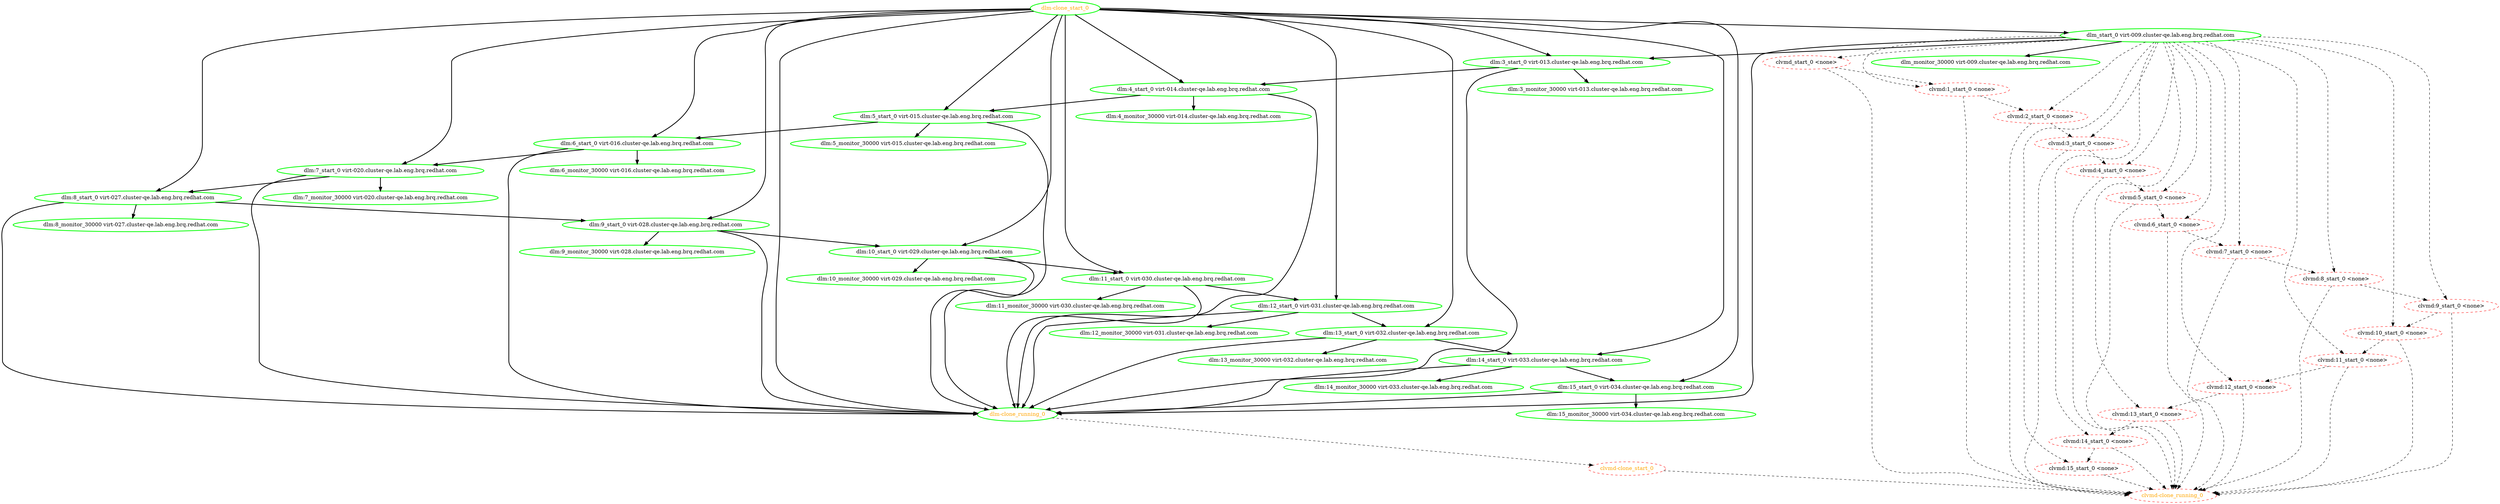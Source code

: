  digraph "g" {
"clvmd-clone_running_0" [ style=dashed color="red" fontcolor="orange"]
"clvmd-clone_start_0" -> "clvmd-clone_running_0" [ style = dashed]
"clvmd-clone_start_0" [ style=dashed color="red" fontcolor="orange"]
"clvmd:10_start_0 <none>" -> "clvmd-clone_running_0" [ style = dashed]
"clvmd:10_start_0 <none>" -> "clvmd:11_start_0 <none>" [ style = dashed]
"clvmd:10_start_0 <none>" [ style=dashed color="red" fontcolor="black"]
"clvmd:11_start_0 <none>" -> "clvmd-clone_running_0" [ style = dashed]
"clvmd:11_start_0 <none>" -> "clvmd:12_start_0 <none>" [ style = dashed]
"clvmd:11_start_0 <none>" [ style=dashed color="red" fontcolor="black"]
"clvmd:12_start_0 <none>" -> "clvmd-clone_running_0" [ style = dashed]
"clvmd:12_start_0 <none>" -> "clvmd:13_start_0 <none>" [ style = dashed]
"clvmd:12_start_0 <none>" [ style=dashed color="red" fontcolor="black"]
"clvmd:13_start_0 <none>" -> "clvmd-clone_running_0" [ style = dashed]
"clvmd:13_start_0 <none>" -> "clvmd:14_start_0 <none>" [ style = dashed]
"clvmd:13_start_0 <none>" [ style=dashed color="red" fontcolor="black"]
"clvmd:14_start_0 <none>" -> "clvmd-clone_running_0" [ style = dashed]
"clvmd:14_start_0 <none>" -> "clvmd:15_start_0 <none>" [ style = dashed]
"clvmd:14_start_0 <none>" [ style=dashed color="red" fontcolor="black"]
"clvmd:15_start_0 <none>" -> "clvmd-clone_running_0" [ style = dashed]
"clvmd:15_start_0 <none>" [ style=dashed color="red" fontcolor="black"]
"clvmd:1_start_0 <none>" -> "clvmd-clone_running_0" [ style = dashed]
"clvmd:1_start_0 <none>" -> "clvmd:2_start_0 <none>" [ style = dashed]
"clvmd:1_start_0 <none>" [ style=dashed color="red" fontcolor="black"]
"clvmd:2_start_0 <none>" -> "clvmd-clone_running_0" [ style = dashed]
"clvmd:2_start_0 <none>" -> "clvmd:3_start_0 <none>" [ style = dashed]
"clvmd:2_start_0 <none>" [ style=dashed color="red" fontcolor="black"]
"clvmd:3_start_0 <none>" -> "clvmd-clone_running_0" [ style = dashed]
"clvmd:3_start_0 <none>" -> "clvmd:4_start_0 <none>" [ style = dashed]
"clvmd:3_start_0 <none>" [ style=dashed color="red" fontcolor="black"]
"clvmd:4_start_0 <none>" -> "clvmd-clone_running_0" [ style = dashed]
"clvmd:4_start_0 <none>" -> "clvmd:5_start_0 <none>" [ style = dashed]
"clvmd:4_start_0 <none>" [ style=dashed color="red" fontcolor="black"]
"clvmd:5_start_0 <none>" -> "clvmd-clone_running_0" [ style = dashed]
"clvmd:5_start_0 <none>" -> "clvmd:6_start_0 <none>" [ style = dashed]
"clvmd:5_start_0 <none>" [ style=dashed color="red" fontcolor="black"]
"clvmd:6_start_0 <none>" -> "clvmd-clone_running_0" [ style = dashed]
"clvmd:6_start_0 <none>" -> "clvmd:7_start_0 <none>" [ style = dashed]
"clvmd:6_start_0 <none>" [ style=dashed color="red" fontcolor="black"]
"clvmd:7_start_0 <none>" -> "clvmd-clone_running_0" [ style = dashed]
"clvmd:7_start_0 <none>" -> "clvmd:8_start_0 <none>" [ style = dashed]
"clvmd:7_start_0 <none>" [ style=dashed color="red" fontcolor="black"]
"clvmd:8_start_0 <none>" -> "clvmd-clone_running_0" [ style = dashed]
"clvmd:8_start_0 <none>" -> "clvmd:9_start_0 <none>" [ style = dashed]
"clvmd:8_start_0 <none>" [ style=dashed color="red" fontcolor="black"]
"clvmd:9_start_0 <none>" -> "clvmd-clone_running_0" [ style = dashed]
"clvmd:9_start_0 <none>" -> "clvmd:10_start_0 <none>" [ style = dashed]
"clvmd:9_start_0 <none>" [ style=dashed color="red" fontcolor="black"]
"clvmd_start_0 <none>" -> "clvmd-clone_running_0" [ style = dashed]
"clvmd_start_0 <none>" -> "clvmd:1_start_0 <none>" [ style = dashed]
"clvmd_start_0 <none>" [ style=dashed color="red" fontcolor="black"]
"dlm-clone_running_0" -> "clvmd-clone_start_0" [ style = dashed]
"dlm-clone_running_0" [ style=bold color="green" fontcolor="orange"]
"dlm-clone_start_0" -> "dlm-clone_running_0" [ style = bold]
"dlm-clone_start_0" -> "dlm:10_start_0 virt-029.cluster-qe.lab.eng.brq.redhat.com" [ style = bold]
"dlm-clone_start_0" -> "dlm:11_start_0 virt-030.cluster-qe.lab.eng.brq.redhat.com" [ style = bold]
"dlm-clone_start_0" -> "dlm:12_start_0 virt-031.cluster-qe.lab.eng.brq.redhat.com" [ style = bold]
"dlm-clone_start_0" -> "dlm:13_start_0 virt-032.cluster-qe.lab.eng.brq.redhat.com" [ style = bold]
"dlm-clone_start_0" -> "dlm:14_start_0 virt-033.cluster-qe.lab.eng.brq.redhat.com" [ style = bold]
"dlm-clone_start_0" -> "dlm:15_start_0 virt-034.cluster-qe.lab.eng.brq.redhat.com" [ style = bold]
"dlm-clone_start_0" -> "dlm:3_start_0 virt-013.cluster-qe.lab.eng.brq.redhat.com" [ style = bold]
"dlm-clone_start_0" -> "dlm:4_start_0 virt-014.cluster-qe.lab.eng.brq.redhat.com" [ style = bold]
"dlm-clone_start_0" -> "dlm:5_start_0 virt-015.cluster-qe.lab.eng.brq.redhat.com" [ style = bold]
"dlm-clone_start_0" -> "dlm:6_start_0 virt-016.cluster-qe.lab.eng.brq.redhat.com" [ style = bold]
"dlm-clone_start_0" -> "dlm:7_start_0 virt-020.cluster-qe.lab.eng.brq.redhat.com" [ style = bold]
"dlm-clone_start_0" -> "dlm:8_start_0 virt-027.cluster-qe.lab.eng.brq.redhat.com" [ style = bold]
"dlm-clone_start_0" -> "dlm:9_start_0 virt-028.cluster-qe.lab.eng.brq.redhat.com" [ style = bold]
"dlm-clone_start_0" -> "dlm_start_0 virt-009.cluster-qe.lab.eng.brq.redhat.com" [ style = bold]
"dlm-clone_start_0" [ style=bold color="green" fontcolor="orange"]
"dlm:10_monitor_30000 virt-029.cluster-qe.lab.eng.brq.redhat.com" [ style=bold color="green" fontcolor="black"]
"dlm:10_start_0 virt-029.cluster-qe.lab.eng.brq.redhat.com" -> "dlm-clone_running_0" [ style = bold]
"dlm:10_start_0 virt-029.cluster-qe.lab.eng.brq.redhat.com" -> "dlm:10_monitor_30000 virt-029.cluster-qe.lab.eng.brq.redhat.com" [ style = bold]
"dlm:10_start_0 virt-029.cluster-qe.lab.eng.brq.redhat.com" -> "dlm:11_start_0 virt-030.cluster-qe.lab.eng.brq.redhat.com" [ style = bold]
"dlm:10_start_0 virt-029.cluster-qe.lab.eng.brq.redhat.com" [ style=bold color="green" fontcolor="black"]
"dlm:11_monitor_30000 virt-030.cluster-qe.lab.eng.brq.redhat.com" [ style=bold color="green" fontcolor="black"]
"dlm:11_start_0 virt-030.cluster-qe.lab.eng.brq.redhat.com" -> "dlm-clone_running_0" [ style = bold]
"dlm:11_start_0 virt-030.cluster-qe.lab.eng.brq.redhat.com" -> "dlm:11_monitor_30000 virt-030.cluster-qe.lab.eng.brq.redhat.com" [ style = bold]
"dlm:11_start_0 virt-030.cluster-qe.lab.eng.brq.redhat.com" -> "dlm:12_start_0 virt-031.cluster-qe.lab.eng.brq.redhat.com" [ style = bold]
"dlm:11_start_0 virt-030.cluster-qe.lab.eng.brq.redhat.com" [ style=bold color="green" fontcolor="black"]
"dlm:12_monitor_30000 virt-031.cluster-qe.lab.eng.brq.redhat.com" [ style=bold color="green" fontcolor="black"]
"dlm:12_start_0 virt-031.cluster-qe.lab.eng.brq.redhat.com" -> "dlm-clone_running_0" [ style = bold]
"dlm:12_start_0 virt-031.cluster-qe.lab.eng.brq.redhat.com" -> "dlm:12_monitor_30000 virt-031.cluster-qe.lab.eng.brq.redhat.com" [ style = bold]
"dlm:12_start_0 virt-031.cluster-qe.lab.eng.brq.redhat.com" -> "dlm:13_start_0 virt-032.cluster-qe.lab.eng.brq.redhat.com" [ style = bold]
"dlm:12_start_0 virt-031.cluster-qe.lab.eng.brq.redhat.com" [ style=bold color="green" fontcolor="black"]
"dlm:13_monitor_30000 virt-032.cluster-qe.lab.eng.brq.redhat.com" [ style=bold color="green" fontcolor="black"]
"dlm:13_start_0 virt-032.cluster-qe.lab.eng.brq.redhat.com" -> "dlm-clone_running_0" [ style = bold]
"dlm:13_start_0 virt-032.cluster-qe.lab.eng.brq.redhat.com" -> "dlm:13_monitor_30000 virt-032.cluster-qe.lab.eng.brq.redhat.com" [ style = bold]
"dlm:13_start_0 virt-032.cluster-qe.lab.eng.brq.redhat.com" -> "dlm:14_start_0 virt-033.cluster-qe.lab.eng.brq.redhat.com" [ style = bold]
"dlm:13_start_0 virt-032.cluster-qe.lab.eng.brq.redhat.com" [ style=bold color="green" fontcolor="black"]
"dlm:14_monitor_30000 virt-033.cluster-qe.lab.eng.brq.redhat.com" [ style=bold color="green" fontcolor="black"]
"dlm:14_start_0 virt-033.cluster-qe.lab.eng.brq.redhat.com" -> "dlm-clone_running_0" [ style = bold]
"dlm:14_start_0 virt-033.cluster-qe.lab.eng.brq.redhat.com" -> "dlm:14_monitor_30000 virt-033.cluster-qe.lab.eng.brq.redhat.com" [ style = bold]
"dlm:14_start_0 virt-033.cluster-qe.lab.eng.brq.redhat.com" -> "dlm:15_start_0 virt-034.cluster-qe.lab.eng.brq.redhat.com" [ style = bold]
"dlm:14_start_0 virt-033.cluster-qe.lab.eng.brq.redhat.com" [ style=bold color="green" fontcolor="black"]
"dlm:15_monitor_30000 virt-034.cluster-qe.lab.eng.brq.redhat.com" [ style=bold color="green" fontcolor="black"]
"dlm:15_start_0 virt-034.cluster-qe.lab.eng.brq.redhat.com" -> "dlm-clone_running_0" [ style = bold]
"dlm:15_start_0 virt-034.cluster-qe.lab.eng.brq.redhat.com" -> "dlm:15_monitor_30000 virt-034.cluster-qe.lab.eng.brq.redhat.com" [ style = bold]
"dlm:15_start_0 virt-034.cluster-qe.lab.eng.brq.redhat.com" [ style=bold color="green" fontcolor="black"]
"dlm:3_monitor_30000 virt-013.cluster-qe.lab.eng.brq.redhat.com" [ style=bold color="green" fontcolor="black"]
"dlm:3_start_0 virt-013.cluster-qe.lab.eng.brq.redhat.com" -> "dlm-clone_running_0" [ style = bold]
"dlm:3_start_0 virt-013.cluster-qe.lab.eng.brq.redhat.com" -> "dlm:3_monitor_30000 virt-013.cluster-qe.lab.eng.brq.redhat.com" [ style = bold]
"dlm:3_start_0 virt-013.cluster-qe.lab.eng.brq.redhat.com" -> "dlm:4_start_0 virt-014.cluster-qe.lab.eng.brq.redhat.com" [ style = bold]
"dlm:3_start_0 virt-013.cluster-qe.lab.eng.brq.redhat.com" [ style=bold color="green" fontcolor="black"]
"dlm:4_monitor_30000 virt-014.cluster-qe.lab.eng.brq.redhat.com" [ style=bold color="green" fontcolor="black"]
"dlm:4_start_0 virt-014.cluster-qe.lab.eng.brq.redhat.com" -> "dlm-clone_running_0" [ style = bold]
"dlm:4_start_0 virt-014.cluster-qe.lab.eng.brq.redhat.com" -> "dlm:4_monitor_30000 virt-014.cluster-qe.lab.eng.brq.redhat.com" [ style = bold]
"dlm:4_start_0 virt-014.cluster-qe.lab.eng.brq.redhat.com" -> "dlm:5_start_0 virt-015.cluster-qe.lab.eng.brq.redhat.com" [ style = bold]
"dlm:4_start_0 virt-014.cluster-qe.lab.eng.brq.redhat.com" [ style=bold color="green" fontcolor="black"]
"dlm:5_monitor_30000 virt-015.cluster-qe.lab.eng.brq.redhat.com" [ style=bold color="green" fontcolor="black"]
"dlm:5_start_0 virt-015.cluster-qe.lab.eng.brq.redhat.com" -> "dlm-clone_running_0" [ style = bold]
"dlm:5_start_0 virt-015.cluster-qe.lab.eng.brq.redhat.com" -> "dlm:5_monitor_30000 virt-015.cluster-qe.lab.eng.brq.redhat.com" [ style = bold]
"dlm:5_start_0 virt-015.cluster-qe.lab.eng.brq.redhat.com" -> "dlm:6_start_0 virt-016.cluster-qe.lab.eng.brq.redhat.com" [ style = bold]
"dlm:5_start_0 virt-015.cluster-qe.lab.eng.brq.redhat.com" [ style=bold color="green" fontcolor="black"]
"dlm:6_monitor_30000 virt-016.cluster-qe.lab.eng.brq.redhat.com" [ style=bold color="green" fontcolor="black"]
"dlm:6_start_0 virt-016.cluster-qe.lab.eng.brq.redhat.com" -> "dlm-clone_running_0" [ style = bold]
"dlm:6_start_0 virt-016.cluster-qe.lab.eng.brq.redhat.com" -> "dlm:6_monitor_30000 virt-016.cluster-qe.lab.eng.brq.redhat.com" [ style = bold]
"dlm:6_start_0 virt-016.cluster-qe.lab.eng.brq.redhat.com" -> "dlm:7_start_0 virt-020.cluster-qe.lab.eng.brq.redhat.com" [ style = bold]
"dlm:6_start_0 virt-016.cluster-qe.lab.eng.brq.redhat.com" [ style=bold color="green" fontcolor="black"]
"dlm:7_monitor_30000 virt-020.cluster-qe.lab.eng.brq.redhat.com" [ style=bold color="green" fontcolor="black"]
"dlm:7_start_0 virt-020.cluster-qe.lab.eng.brq.redhat.com" -> "dlm-clone_running_0" [ style = bold]
"dlm:7_start_0 virt-020.cluster-qe.lab.eng.brq.redhat.com" -> "dlm:7_monitor_30000 virt-020.cluster-qe.lab.eng.brq.redhat.com" [ style = bold]
"dlm:7_start_0 virt-020.cluster-qe.lab.eng.brq.redhat.com" -> "dlm:8_start_0 virt-027.cluster-qe.lab.eng.brq.redhat.com" [ style = bold]
"dlm:7_start_0 virt-020.cluster-qe.lab.eng.brq.redhat.com" [ style=bold color="green" fontcolor="black"]
"dlm:8_monitor_30000 virt-027.cluster-qe.lab.eng.brq.redhat.com" [ style=bold color="green" fontcolor="black"]
"dlm:8_start_0 virt-027.cluster-qe.lab.eng.brq.redhat.com" -> "dlm-clone_running_0" [ style = bold]
"dlm:8_start_0 virt-027.cluster-qe.lab.eng.brq.redhat.com" -> "dlm:8_monitor_30000 virt-027.cluster-qe.lab.eng.brq.redhat.com" [ style = bold]
"dlm:8_start_0 virt-027.cluster-qe.lab.eng.brq.redhat.com" -> "dlm:9_start_0 virt-028.cluster-qe.lab.eng.brq.redhat.com" [ style = bold]
"dlm:8_start_0 virt-027.cluster-qe.lab.eng.brq.redhat.com" [ style=bold color="green" fontcolor="black"]
"dlm:9_monitor_30000 virt-028.cluster-qe.lab.eng.brq.redhat.com" [ style=bold color="green" fontcolor="black"]
"dlm:9_start_0 virt-028.cluster-qe.lab.eng.brq.redhat.com" -> "dlm-clone_running_0" [ style = bold]
"dlm:9_start_0 virt-028.cluster-qe.lab.eng.brq.redhat.com" -> "dlm:10_start_0 virt-029.cluster-qe.lab.eng.brq.redhat.com" [ style = bold]
"dlm:9_start_0 virt-028.cluster-qe.lab.eng.brq.redhat.com" -> "dlm:9_monitor_30000 virt-028.cluster-qe.lab.eng.brq.redhat.com" [ style = bold]
"dlm:9_start_0 virt-028.cluster-qe.lab.eng.brq.redhat.com" [ style=bold color="green" fontcolor="black"]
"dlm_monitor_30000 virt-009.cluster-qe.lab.eng.brq.redhat.com" [ style=bold color="green" fontcolor="black"]
"dlm_start_0 virt-009.cluster-qe.lab.eng.brq.redhat.com" -> "clvmd:10_start_0 <none>" [ style = dashed]
"dlm_start_0 virt-009.cluster-qe.lab.eng.brq.redhat.com" -> "clvmd:11_start_0 <none>" [ style = dashed]
"dlm_start_0 virt-009.cluster-qe.lab.eng.brq.redhat.com" -> "clvmd:12_start_0 <none>" [ style = dashed]
"dlm_start_0 virt-009.cluster-qe.lab.eng.brq.redhat.com" -> "clvmd:13_start_0 <none>" [ style = dashed]
"dlm_start_0 virt-009.cluster-qe.lab.eng.brq.redhat.com" -> "clvmd:14_start_0 <none>" [ style = dashed]
"dlm_start_0 virt-009.cluster-qe.lab.eng.brq.redhat.com" -> "clvmd:15_start_0 <none>" [ style = dashed]
"dlm_start_0 virt-009.cluster-qe.lab.eng.brq.redhat.com" -> "clvmd:1_start_0 <none>" [ style = dashed]
"dlm_start_0 virt-009.cluster-qe.lab.eng.brq.redhat.com" -> "clvmd:2_start_0 <none>" [ style = dashed]
"dlm_start_0 virt-009.cluster-qe.lab.eng.brq.redhat.com" -> "clvmd:3_start_0 <none>" [ style = dashed]
"dlm_start_0 virt-009.cluster-qe.lab.eng.brq.redhat.com" -> "clvmd:4_start_0 <none>" [ style = dashed]
"dlm_start_0 virt-009.cluster-qe.lab.eng.brq.redhat.com" -> "clvmd:5_start_0 <none>" [ style = dashed]
"dlm_start_0 virt-009.cluster-qe.lab.eng.brq.redhat.com" -> "clvmd:6_start_0 <none>" [ style = dashed]
"dlm_start_0 virt-009.cluster-qe.lab.eng.brq.redhat.com" -> "clvmd:7_start_0 <none>" [ style = dashed]
"dlm_start_0 virt-009.cluster-qe.lab.eng.brq.redhat.com" -> "clvmd:8_start_0 <none>" [ style = dashed]
"dlm_start_0 virt-009.cluster-qe.lab.eng.brq.redhat.com" -> "clvmd:9_start_0 <none>" [ style = dashed]
"dlm_start_0 virt-009.cluster-qe.lab.eng.brq.redhat.com" -> "clvmd_start_0 <none>" [ style = dashed]
"dlm_start_0 virt-009.cluster-qe.lab.eng.brq.redhat.com" -> "dlm-clone_running_0" [ style = bold]
"dlm_start_0 virt-009.cluster-qe.lab.eng.brq.redhat.com" -> "dlm:3_start_0 virt-013.cluster-qe.lab.eng.brq.redhat.com" [ style = bold]
"dlm_start_0 virt-009.cluster-qe.lab.eng.brq.redhat.com" -> "dlm_monitor_30000 virt-009.cluster-qe.lab.eng.brq.redhat.com" [ style = bold]
"dlm_start_0 virt-009.cluster-qe.lab.eng.brq.redhat.com" [ style=bold color="green" fontcolor="black"]
}
